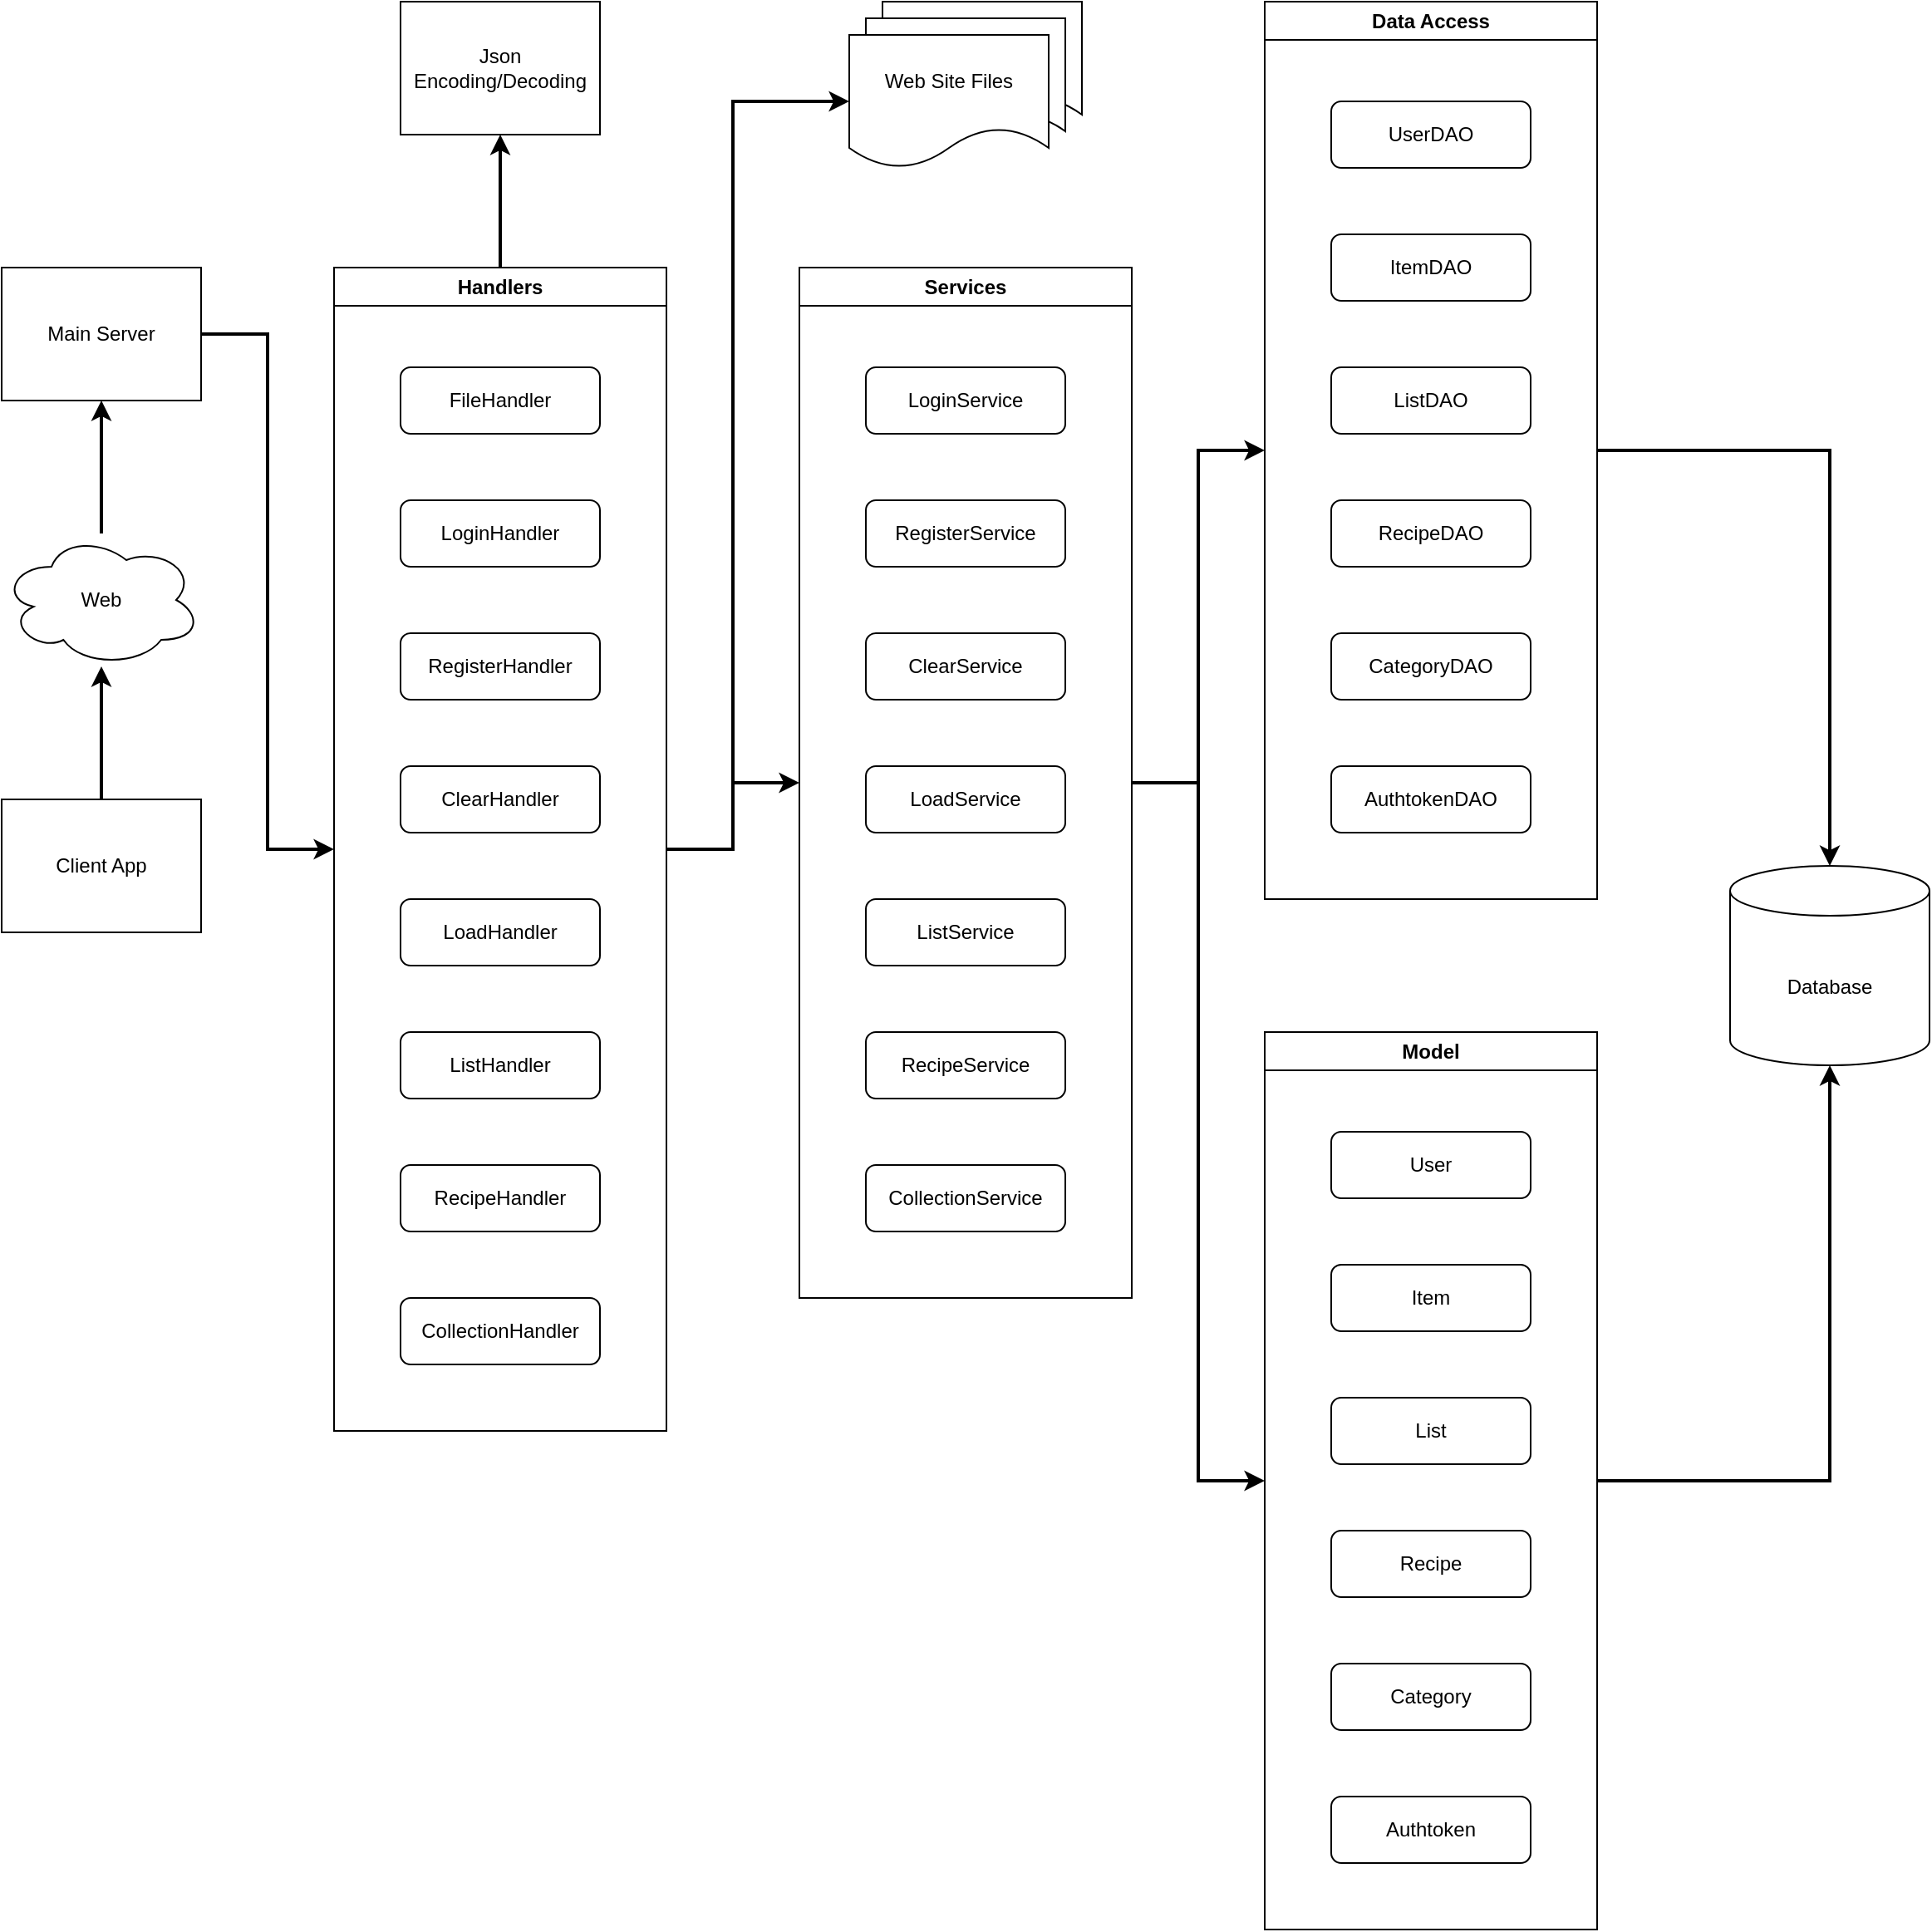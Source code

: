 <mxfile version="21.3.0" type="device">
  <diagram name="Page-1" id="KazLRFSjbCsj0WeHoXJ1">
    <mxGraphModel dx="1434" dy="827" grid="1" gridSize="10" guides="1" tooltips="1" connect="1" arrows="1" fold="1" page="1" pageScale="1" pageWidth="850" pageHeight="1100" background="none" math="0" shadow="0">
      <root>
        <mxCell id="0" />
        <mxCell id="1" parent="0" />
        <mxCell id="1fonTqqNsKGhY1VG6pdr-1" value="Database" style="shape=cylinder3;whiteSpace=wrap;html=1;boundedLbl=1;backgroundOutline=1;size=15;" parent="1" vertex="1">
          <mxGeometry x="1080" y="600" width="120" height="120" as="geometry" />
        </mxCell>
        <mxCell id="1fonTqqNsKGhY1VG6pdr-15" style="edgeStyle=orthogonalEdgeStyle;rounded=0;orthogonalLoop=1;jettySize=auto;html=1;entryX=0.5;entryY=0;entryDx=0;entryDy=0;entryPerimeter=0;strokeWidth=2;" parent="1" source="1fonTqqNsKGhY1VG6pdr-2" target="1fonTqqNsKGhY1VG6pdr-1" edge="1">
          <mxGeometry relative="1" as="geometry" />
        </mxCell>
        <mxCell id="1fonTqqNsKGhY1VG6pdr-2" value="Data Access" style="swimlane;whiteSpace=wrap;html=1;" parent="1" vertex="1">
          <mxGeometry x="800" y="80" width="200" height="540" as="geometry">
            <mxRectangle x="800" y="80" width="110" height="30" as="alternateBounds" />
          </mxGeometry>
        </mxCell>
        <mxCell id="1fonTqqNsKGhY1VG6pdr-38" value="UserDAO" style="rounded=1;whiteSpace=wrap;html=1;" parent="1fonTqqNsKGhY1VG6pdr-2" vertex="1">
          <mxGeometry x="40" y="60" width="120" height="40" as="geometry" />
        </mxCell>
        <mxCell id="1fonTqqNsKGhY1VG6pdr-39" value="ItemDAO" style="whiteSpace=wrap;html=1;rounded=1;" parent="1fonTqqNsKGhY1VG6pdr-2" vertex="1">
          <mxGeometry x="40" y="140" width="120" height="40" as="geometry" />
        </mxCell>
        <mxCell id="1fonTqqNsKGhY1VG6pdr-40" value="ListDAO" style="rounded=1;whiteSpace=wrap;html=1;" parent="1fonTqqNsKGhY1VG6pdr-2" vertex="1">
          <mxGeometry x="40" y="220" width="120" height="40" as="geometry" />
        </mxCell>
        <mxCell id="1fonTqqNsKGhY1VG6pdr-41" value="RecipeDAO" style="rounded=1;whiteSpace=wrap;html=1;" parent="1fonTqqNsKGhY1VG6pdr-2" vertex="1">
          <mxGeometry x="40" y="300" width="120" height="40" as="geometry" />
        </mxCell>
        <mxCell id="1fonTqqNsKGhY1VG6pdr-42" value="CategoryDAO" style="rounded=1;whiteSpace=wrap;html=1;" parent="1fonTqqNsKGhY1VG6pdr-2" vertex="1">
          <mxGeometry x="40" y="380" width="120" height="40" as="geometry" />
        </mxCell>
        <mxCell id="OsGRDhKCznDS_ykWZBM4-12" value="AuthtokenDAO" style="rounded=1;whiteSpace=wrap;html=1;" parent="1fonTqqNsKGhY1VG6pdr-2" vertex="1">
          <mxGeometry x="40" y="460" width="120" height="40" as="geometry" />
        </mxCell>
        <mxCell id="1fonTqqNsKGhY1VG6pdr-16" style="edgeStyle=orthogonalEdgeStyle;rounded=0;orthogonalLoop=1;jettySize=auto;html=1;entryX=0.5;entryY=1;entryDx=0;entryDy=0;entryPerimeter=0;strokeWidth=2;" parent="1" source="1fonTqqNsKGhY1VG6pdr-3" target="1fonTqqNsKGhY1VG6pdr-1" edge="1">
          <mxGeometry relative="1" as="geometry" />
        </mxCell>
        <mxCell id="1fonTqqNsKGhY1VG6pdr-3" value="Model" style="swimlane;whiteSpace=wrap;html=1;" parent="1" vertex="1">
          <mxGeometry x="800" y="700" width="200" height="540" as="geometry">
            <mxRectangle x="800" y="700" width="80" height="30" as="alternateBounds" />
          </mxGeometry>
        </mxCell>
        <mxCell id="1fonTqqNsKGhY1VG6pdr-46" value="User" style="rounded=1;whiteSpace=wrap;html=1;" parent="1fonTqqNsKGhY1VG6pdr-3" vertex="1">
          <mxGeometry x="40" y="60" width="120" height="40" as="geometry" />
        </mxCell>
        <mxCell id="1fonTqqNsKGhY1VG6pdr-47" value="Item" style="whiteSpace=wrap;html=1;rounded=1;" parent="1fonTqqNsKGhY1VG6pdr-3" vertex="1">
          <mxGeometry x="40" y="140" width="120" height="40" as="geometry" />
        </mxCell>
        <mxCell id="1fonTqqNsKGhY1VG6pdr-48" value="List" style="rounded=1;whiteSpace=wrap;html=1;" parent="1fonTqqNsKGhY1VG6pdr-3" vertex="1">
          <mxGeometry x="40" y="220" width="120" height="40" as="geometry" />
        </mxCell>
        <mxCell id="1fonTqqNsKGhY1VG6pdr-49" value="Recipe" style="rounded=1;whiteSpace=wrap;html=1;" parent="1fonTqqNsKGhY1VG6pdr-3" vertex="1">
          <mxGeometry x="40" y="300" width="120" height="40" as="geometry" />
        </mxCell>
        <mxCell id="1fonTqqNsKGhY1VG6pdr-50" value="Category" style="rounded=1;whiteSpace=wrap;html=1;" parent="1fonTqqNsKGhY1VG6pdr-3" vertex="1">
          <mxGeometry x="40" y="380" width="120" height="40" as="geometry" />
        </mxCell>
        <mxCell id="OsGRDhKCznDS_ykWZBM4-11" value="Authtoken" style="rounded=1;whiteSpace=wrap;html=1;" parent="1fonTqqNsKGhY1VG6pdr-3" vertex="1">
          <mxGeometry x="40" y="460" width="120" height="40" as="geometry" />
        </mxCell>
        <mxCell id="1fonTqqNsKGhY1VG6pdr-57" style="edgeStyle=orthogonalEdgeStyle;rounded=0;orthogonalLoop=1;jettySize=auto;html=1;strokeWidth=2;" parent="1" source="1fonTqqNsKGhY1VG6pdr-4" target="1fonTqqNsKGhY1VG6pdr-2" edge="1">
          <mxGeometry relative="1" as="geometry" />
        </mxCell>
        <mxCell id="1fonTqqNsKGhY1VG6pdr-58" style="edgeStyle=orthogonalEdgeStyle;rounded=0;orthogonalLoop=1;jettySize=auto;html=1;strokeWidth=2;" parent="1" source="1fonTqqNsKGhY1VG6pdr-4" target="1fonTqqNsKGhY1VG6pdr-3" edge="1">
          <mxGeometry relative="1" as="geometry" />
        </mxCell>
        <mxCell id="1fonTqqNsKGhY1VG6pdr-4" value="Services" style="swimlane;whiteSpace=wrap;html=1;" parent="1" vertex="1">
          <mxGeometry x="520" y="240" width="200" height="620" as="geometry">
            <mxRectangle x="520" y="240" width="90" height="30" as="alternateBounds" />
          </mxGeometry>
        </mxCell>
        <mxCell id="OsGRDhKCznDS_ykWZBM4-2" value="LoginService" style="rounded=1;whiteSpace=wrap;html=1;" parent="1fonTqqNsKGhY1VG6pdr-4" vertex="1">
          <mxGeometry x="40" y="60" width="120" height="40" as="geometry" />
        </mxCell>
        <mxCell id="OsGRDhKCznDS_ykWZBM4-3" value="RegisterService" style="rounded=1;whiteSpace=wrap;html=1;" parent="1fonTqqNsKGhY1VG6pdr-4" vertex="1">
          <mxGeometry x="40" y="140" width="120" height="40" as="geometry" />
        </mxCell>
        <mxCell id="OsGRDhKCznDS_ykWZBM4-4" value="ClearService" style="rounded=1;whiteSpace=wrap;html=1;" parent="1fonTqqNsKGhY1VG6pdr-4" vertex="1">
          <mxGeometry x="40" y="220" width="120" height="40" as="geometry" />
        </mxCell>
        <mxCell id="OsGRDhKCznDS_ykWZBM4-5" value="LoadService" style="rounded=1;whiteSpace=wrap;html=1;" parent="1fonTqqNsKGhY1VG6pdr-4" vertex="1">
          <mxGeometry x="40" y="300" width="120" height="40" as="geometry" />
        </mxCell>
        <mxCell id="OsGRDhKCznDS_ykWZBM4-6" value="ListService" style="rounded=1;whiteSpace=wrap;html=1;" parent="1fonTqqNsKGhY1VG6pdr-4" vertex="1">
          <mxGeometry x="40" y="380" width="120" height="40" as="geometry" />
        </mxCell>
        <mxCell id="OsGRDhKCznDS_ykWZBM4-9" value="CollectionService" style="rounded=1;whiteSpace=wrap;html=1;" parent="1fonTqqNsKGhY1VG6pdr-4" vertex="1">
          <mxGeometry x="40" y="540" width="120" height="40" as="geometry" />
        </mxCell>
        <mxCell id="OsGRDhKCznDS_ykWZBM4-7" value="RecipeService" style="rounded=1;whiteSpace=wrap;html=1;" parent="1fonTqqNsKGhY1VG6pdr-4" vertex="1">
          <mxGeometry x="40" y="460" width="120" height="40" as="geometry" />
        </mxCell>
        <mxCell id="1fonTqqNsKGhY1VG6pdr-20" style="edgeStyle=orthogonalEdgeStyle;rounded=0;orthogonalLoop=1;jettySize=auto;html=1;strokeWidth=2;" parent="1" source="1fonTqqNsKGhY1VG6pdr-5" target="1fonTqqNsKGhY1VG6pdr-4" edge="1">
          <mxGeometry relative="1" as="geometry" />
        </mxCell>
        <mxCell id="1fonTqqNsKGhY1VG6pdr-25" style="edgeStyle=orthogonalEdgeStyle;rounded=0;orthogonalLoop=1;jettySize=auto;html=1;strokeWidth=2;" parent="1" source="1fonTqqNsKGhY1VG6pdr-5" target="1fonTqqNsKGhY1VG6pdr-13" edge="1">
          <mxGeometry relative="1" as="geometry" />
        </mxCell>
        <mxCell id="OsGRDhKCznDS_ykWZBM4-21" style="edgeStyle=orthogonalEdgeStyle;rounded=0;orthogonalLoop=1;jettySize=auto;html=1;entryX=0;entryY=0.5;entryDx=0;entryDy=0;exitX=1;exitY=0.5;exitDx=0;exitDy=0;strokeWidth=2;" parent="1" source="1fonTqqNsKGhY1VG6pdr-5" target="1fonTqqNsKGhY1VG6pdr-12" edge="1">
          <mxGeometry relative="1" as="geometry">
            <Array as="points">
              <mxPoint x="480" y="590" />
              <mxPoint x="480" y="140" />
            </Array>
          </mxGeometry>
        </mxCell>
        <mxCell id="1fonTqqNsKGhY1VG6pdr-5" value="Handlers" style="swimlane;whiteSpace=wrap;html=1;" parent="1" vertex="1">
          <mxGeometry x="240" y="240" width="200" height="700" as="geometry">
            <mxRectangle x="240" y="240" width="90" height="30" as="alternateBounds" />
          </mxGeometry>
        </mxCell>
        <mxCell id="OsGRDhKCznDS_ykWZBM4-10" value="FileHandler" style="rounded=1;whiteSpace=wrap;html=1;" parent="1fonTqqNsKGhY1VG6pdr-5" vertex="1">
          <mxGeometry x="40" y="60" width="120" height="40" as="geometry" />
        </mxCell>
        <mxCell id="OsGRDhKCznDS_ykWZBM4-13" value="LoginHandler" style="rounded=1;whiteSpace=wrap;html=1;" parent="1fonTqqNsKGhY1VG6pdr-5" vertex="1">
          <mxGeometry x="40" y="140" width="120" height="40" as="geometry" />
        </mxCell>
        <mxCell id="OsGRDhKCznDS_ykWZBM4-14" value="RegisterHandler" style="rounded=1;whiteSpace=wrap;html=1;" parent="1fonTqqNsKGhY1VG6pdr-5" vertex="1">
          <mxGeometry x="40" y="220" width="120" height="40" as="geometry" />
        </mxCell>
        <mxCell id="OsGRDhKCznDS_ykWZBM4-15" value="ClearHandler" style="rounded=1;whiteSpace=wrap;html=1;" parent="1fonTqqNsKGhY1VG6pdr-5" vertex="1">
          <mxGeometry x="40" y="300" width="120" height="40" as="geometry" />
        </mxCell>
        <mxCell id="OsGRDhKCznDS_ykWZBM4-16" value="LoadHandler" style="rounded=1;whiteSpace=wrap;html=1;" parent="1fonTqqNsKGhY1VG6pdr-5" vertex="1">
          <mxGeometry x="40" y="380" width="120" height="40" as="geometry" />
        </mxCell>
        <mxCell id="OsGRDhKCznDS_ykWZBM4-17" value="ListHandler" style="rounded=1;whiteSpace=wrap;html=1;" parent="1fonTqqNsKGhY1VG6pdr-5" vertex="1">
          <mxGeometry x="40" y="460" width="120" height="40" as="geometry" />
        </mxCell>
        <mxCell id="OsGRDhKCznDS_ykWZBM4-20" value="RecipeHandler" style="rounded=1;whiteSpace=wrap;html=1;" parent="1fonTqqNsKGhY1VG6pdr-5" vertex="1">
          <mxGeometry x="40" y="540" width="120" height="40" as="geometry" />
        </mxCell>
        <mxCell id="zaGNKKGuUapUmakZNASn-1" value="CollectionHandler" style="rounded=1;whiteSpace=wrap;html=1;" vertex="1" parent="1fonTqqNsKGhY1VG6pdr-5">
          <mxGeometry x="40" y="620" width="120" height="40" as="geometry" />
        </mxCell>
        <mxCell id="1fonTqqNsKGhY1VG6pdr-22" style="edgeStyle=orthogonalEdgeStyle;rounded=0;orthogonalLoop=1;jettySize=auto;html=1;strokeWidth=2;" parent="1" source="1fonTqqNsKGhY1VG6pdr-7" target="1fonTqqNsKGhY1VG6pdr-5" edge="1">
          <mxGeometry relative="1" as="geometry" />
        </mxCell>
        <mxCell id="1fonTqqNsKGhY1VG6pdr-7" value="Main Server" style="rounded=0;whiteSpace=wrap;html=1;" parent="1" vertex="1">
          <mxGeometry x="40" y="240" width="120" height="80" as="geometry" />
        </mxCell>
        <mxCell id="1fonTqqNsKGhY1VG6pdr-24" style="edgeStyle=orthogonalEdgeStyle;rounded=0;orthogonalLoop=1;jettySize=auto;html=1;strokeWidth=2;" parent="1" source="1fonTqqNsKGhY1VG6pdr-8" target="1fonTqqNsKGhY1VG6pdr-9" edge="1">
          <mxGeometry relative="1" as="geometry" />
        </mxCell>
        <mxCell id="1fonTqqNsKGhY1VG6pdr-8" value="Client App" style="rounded=0;whiteSpace=wrap;html=1;" parent="1" vertex="1">
          <mxGeometry x="40" y="560" width="120" height="80" as="geometry" />
        </mxCell>
        <mxCell id="1fonTqqNsKGhY1VG6pdr-23" style="edgeStyle=orthogonalEdgeStyle;rounded=0;orthogonalLoop=1;jettySize=auto;html=1;strokeWidth=2;" parent="1" source="1fonTqqNsKGhY1VG6pdr-9" target="1fonTqqNsKGhY1VG6pdr-7" edge="1">
          <mxGeometry relative="1" as="geometry" />
        </mxCell>
        <mxCell id="1fonTqqNsKGhY1VG6pdr-9" value="Web" style="ellipse;shape=cloud;whiteSpace=wrap;html=1;" parent="1" vertex="1">
          <mxGeometry x="40" y="400" width="120" height="80" as="geometry" />
        </mxCell>
        <mxCell id="1fonTqqNsKGhY1VG6pdr-10" value="" style="shape=document;whiteSpace=wrap;html=1;boundedLbl=1;" parent="1" vertex="1">
          <mxGeometry x="570" y="80" width="120" height="80" as="geometry" />
        </mxCell>
        <mxCell id="1fonTqqNsKGhY1VG6pdr-11" value="" style="shape=document;whiteSpace=wrap;html=1;boundedLbl=1;" parent="1" vertex="1">
          <mxGeometry x="560" y="90" width="120" height="80" as="geometry" />
        </mxCell>
        <mxCell id="1fonTqqNsKGhY1VG6pdr-12" value="Web Site Files" style="shape=document;whiteSpace=wrap;html=1;boundedLbl=1;" parent="1" vertex="1">
          <mxGeometry x="550" y="100" width="120" height="80" as="geometry" />
        </mxCell>
        <mxCell id="1fonTqqNsKGhY1VG6pdr-13" value="Json Encoding/Decoding" style="rounded=0;whiteSpace=wrap;html=1;" parent="1" vertex="1">
          <mxGeometry x="280" y="80" width="120" height="80" as="geometry" />
        </mxCell>
      </root>
    </mxGraphModel>
  </diagram>
</mxfile>
